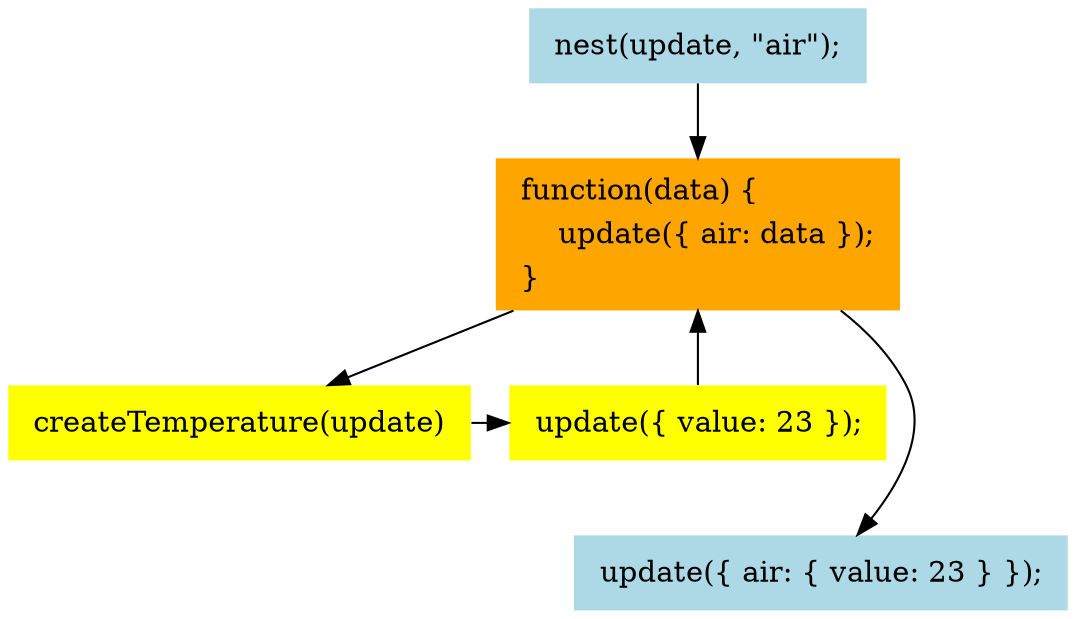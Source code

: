digraph meiosistutorial {
  nupdate [shape="plaintext", style="filled", fillcolor="lightblue", label=<
    <table border="0">
      <tr>
        <td>nest(update, "air");</td>
      </tr>
    </table>
  >]

  fdata [shape="plaintext", style="filled", fillcolor="orange", label=<
    <table border="0">
      <tr><td align="left">function(data) {</td></tr>
      <tr><td align="left">    update({ air: data });</td></tr>
      <tr><td align="left">}</td></tr>
    </table>
  >]

  createtemp [shape="plaintext", style="filled", fillcolor="yellow", label=<
    <table border="0">
      <tr><td>createTemperature(update)</td></tr>
    </table>
  >]

  air [shape="plaintext", style="filled", fillcolor="yellow", label=<
    <table border="0">
      <tr><td>update({ value: 23 });</td></tr>
    </table>
  >]

  update [shape="plaintext", style="filled", fillcolor="lightblue", label=<
    <table border="0">
      <tr>
        <td>update({ air: { value: 23 } });</td>
      </tr>
    </table>
  >]

  nupdate -> fdata
  fdata -> createtemp
  createtemp -> air
  air -> fdata
  fdata -> update
  air -> update [style="invis"]

  {rank="same"; createtemp air}
}